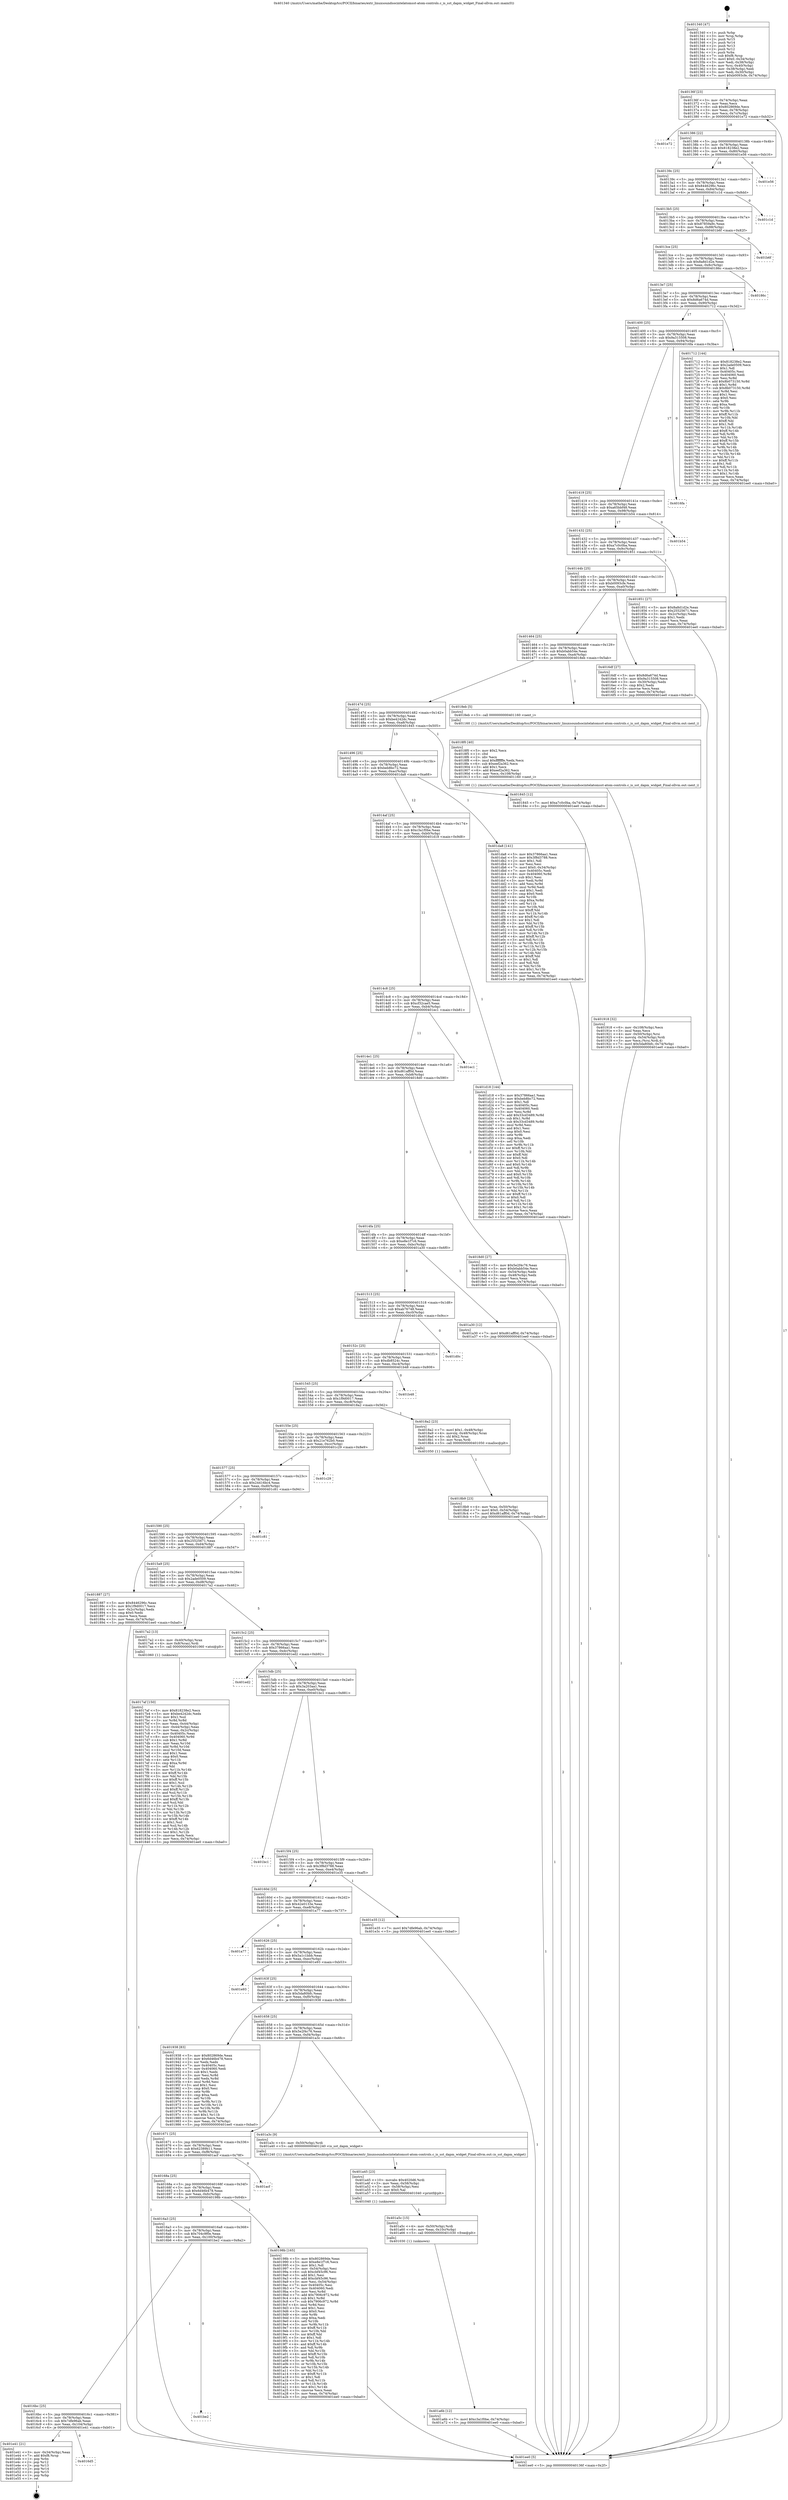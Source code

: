 digraph "0x401340" {
  label = "0x401340 (/mnt/c/Users/mathe/Desktop/tcc/POCII/binaries/extr_linuxsoundsocintelatomsst-atom-controls.c_is_sst_dapm_widget_Final-ollvm.out::main(0))"
  labelloc = "t"
  node[shape=record]

  Entry [label="",width=0.3,height=0.3,shape=circle,fillcolor=black,style=filled]
  "0x40136f" [label="{
     0x40136f [23]\l
     | [instrs]\l
     &nbsp;&nbsp;0x40136f \<+3\>: mov -0x74(%rbp),%eax\l
     &nbsp;&nbsp;0x401372 \<+2\>: mov %eax,%ecx\l
     &nbsp;&nbsp;0x401374 \<+6\>: sub $0x802869de,%ecx\l
     &nbsp;&nbsp;0x40137a \<+3\>: mov %eax,-0x78(%rbp)\l
     &nbsp;&nbsp;0x40137d \<+3\>: mov %ecx,-0x7c(%rbp)\l
     &nbsp;&nbsp;0x401380 \<+6\>: je 0000000000401e72 \<main+0xb32\>\l
  }"]
  "0x401e72" [label="{
     0x401e72\l
  }", style=dashed]
  "0x401386" [label="{
     0x401386 [22]\l
     | [instrs]\l
     &nbsp;&nbsp;0x401386 \<+5\>: jmp 000000000040138b \<main+0x4b\>\l
     &nbsp;&nbsp;0x40138b \<+3\>: mov -0x78(%rbp),%eax\l
     &nbsp;&nbsp;0x40138e \<+5\>: sub $0x818238e2,%eax\l
     &nbsp;&nbsp;0x401393 \<+3\>: mov %eax,-0x80(%rbp)\l
     &nbsp;&nbsp;0x401396 \<+6\>: je 0000000000401e56 \<main+0xb16\>\l
  }"]
  Exit [label="",width=0.3,height=0.3,shape=circle,fillcolor=black,style=filled,peripheries=2]
  "0x401e56" [label="{
     0x401e56\l
  }", style=dashed]
  "0x40139c" [label="{
     0x40139c [25]\l
     | [instrs]\l
     &nbsp;&nbsp;0x40139c \<+5\>: jmp 00000000004013a1 \<main+0x61\>\l
     &nbsp;&nbsp;0x4013a1 \<+3\>: mov -0x78(%rbp),%eax\l
     &nbsp;&nbsp;0x4013a4 \<+5\>: sub $0x8446296c,%eax\l
     &nbsp;&nbsp;0x4013a9 \<+6\>: mov %eax,-0x84(%rbp)\l
     &nbsp;&nbsp;0x4013af \<+6\>: je 0000000000401c1d \<main+0x8dd\>\l
  }"]
  "0x4016d5" [label="{
     0x4016d5\l
  }", style=dashed]
  "0x401c1d" [label="{
     0x401c1d\l
  }", style=dashed]
  "0x4013b5" [label="{
     0x4013b5 [25]\l
     | [instrs]\l
     &nbsp;&nbsp;0x4013b5 \<+5\>: jmp 00000000004013ba \<main+0x7a\>\l
     &nbsp;&nbsp;0x4013ba \<+3\>: mov -0x78(%rbp),%eax\l
     &nbsp;&nbsp;0x4013bd \<+5\>: sub $0x87859a9c,%eax\l
     &nbsp;&nbsp;0x4013c2 \<+6\>: mov %eax,-0x88(%rbp)\l
     &nbsp;&nbsp;0x4013c8 \<+6\>: je 0000000000401b6f \<main+0x82f\>\l
  }"]
  "0x401e41" [label="{
     0x401e41 [21]\l
     | [instrs]\l
     &nbsp;&nbsp;0x401e41 \<+3\>: mov -0x34(%rbp),%eax\l
     &nbsp;&nbsp;0x401e44 \<+7\>: add $0xf8,%rsp\l
     &nbsp;&nbsp;0x401e4b \<+1\>: pop %rbx\l
     &nbsp;&nbsp;0x401e4c \<+2\>: pop %r12\l
     &nbsp;&nbsp;0x401e4e \<+2\>: pop %r13\l
     &nbsp;&nbsp;0x401e50 \<+2\>: pop %r14\l
     &nbsp;&nbsp;0x401e52 \<+2\>: pop %r15\l
     &nbsp;&nbsp;0x401e54 \<+1\>: pop %rbp\l
     &nbsp;&nbsp;0x401e55 \<+1\>: ret\l
  }"]
  "0x401b6f" [label="{
     0x401b6f\l
  }", style=dashed]
  "0x4013ce" [label="{
     0x4013ce [25]\l
     | [instrs]\l
     &nbsp;&nbsp;0x4013ce \<+5\>: jmp 00000000004013d3 \<main+0x93\>\l
     &nbsp;&nbsp;0x4013d3 \<+3\>: mov -0x78(%rbp),%eax\l
     &nbsp;&nbsp;0x4013d6 \<+5\>: sub $0x8a8d1d2e,%eax\l
     &nbsp;&nbsp;0x4013db \<+6\>: mov %eax,-0x8c(%rbp)\l
     &nbsp;&nbsp;0x4013e1 \<+6\>: je 000000000040186c \<main+0x52c\>\l
  }"]
  "0x4016bc" [label="{
     0x4016bc [25]\l
     | [instrs]\l
     &nbsp;&nbsp;0x4016bc \<+5\>: jmp 00000000004016c1 \<main+0x381\>\l
     &nbsp;&nbsp;0x4016c1 \<+3\>: mov -0x78(%rbp),%eax\l
     &nbsp;&nbsp;0x4016c4 \<+5\>: sub $0x7dfe96ab,%eax\l
     &nbsp;&nbsp;0x4016c9 \<+6\>: mov %eax,-0x104(%rbp)\l
     &nbsp;&nbsp;0x4016cf \<+6\>: je 0000000000401e41 \<main+0xb01\>\l
  }"]
  "0x40186c" [label="{
     0x40186c\l
  }", style=dashed]
  "0x4013e7" [label="{
     0x4013e7 [25]\l
     | [instrs]\l
     &nbsp;&nbsp;0x4013e7 \<+5\>: jmp 00000000004013ec \<main+0xac\>\l
     &nbsp;&nbsp;0x4013ec \<+3\>: mov -0x78(%rbp),%eax\l
     &nbsp;&nbsp;0x4013ef \<+5\>: sub $0x8d6a674d,%eax\l
     &nbsp;&nbsp;0x4013f4 \<+6\>: mov %eax,-0x90(%rbp)\l
     &nbsp;&nbsp;0x4013fa \<+6\>: je 0000000000401712 \<main+0x3d2\>\l
  }"]
  "0x401be2" [label="{
     0x401be2\l
  }", style=dashed]
  "0x401712" [label="{
     0x401712 [144]\l
     | [instrs]\l
     &nbsp;&nbsp;0x401712 \<+5\>: mov $0x818238e2,%eax\l
     &nbsp;&nbsp;0x401717 \<+5\>: mov $0x2ade0509,%ecx\l
     &nbsp;&nbsp;0x40171c \<+2\>: mov $0x1,%dl\l
     &nbsp;&nbsp;0x40171e \<+7\>: mov 0x40405c,%esi\l
     &nbsp;&nbsp;0x401725 \<+7\>: mov 0x404060,%edi\l
     &nbsp;&nbsp;0x40172c \<+3\>: mov %esi,%r8d\l
     &nbsp;&nbsp;0x40172f \<+7\>: add $0x8b073150,%r8d\l
     &nbsp;&nbsp;0x401736 \<+4\>: sub $0x1,%r8d\l
     &nbsp;&nbsp;0x40173a \<+7\>: sub $0x8b073150,%r8d\l
     &nbsp;&nbsp;0x401741 \<+4\>: imul %r8d,%esi\l
     &nbsp;&nbsp;0x401745 \<+3\>: and $0x1,%esi\l
     &nbsp;&nbsp;0x401748 \<+3\>: cmp $0x0,%esi\l
     &nbsp;&nbsp;0x40174b \<+4\>: sete %r9b\l
     &nbsp;&nbsp;0x40174f \<+3\>: cmp $0xa,%edi\l
     &nbsp;&nbsp;0x401752 \<+4\>: setl %r10b\l
     &nbsp;&nbsp;0x401756 \<+3\>: mov %r9b,%r11b\l
     &nbsp;&nbsp;0x401759 \<+4\>: xor $0xff,%r11b\l
     &nbsp;&nbsp;0x40175d \<+3\>: mov %r10b,%bl\l
     &nbsp;&nbsp;0x401760 \<+3\>: xor $0xff,%bl\l
     &nbsp;&nbsp;0x401763 \<+3\>: xor $0x1,%dl\l
     &nbsp;&nbsp;0x401766 \<+3\>: mov %r11b,%r14b\l
     &nbsp;&nbsp;0x401769 \<+4\>: and $0xff,%r14b\l
     &nbsp;&nbsp;0x40176d \<+3\>: and %dl,%r9b\l
     &nbsp;&nbsp;0x401770 \<+3\>: mov %bl,%r15b\l
     &nbsp;&nbsp;0x401773 \<+4\>: and $0xff,%r15b\l
     &nbsp;&nbsp;0x401777 \<+3\>: and %dl,%r10b\l
     &nbsp;&nbsp;0x40177a \<+3\>: or %r9b,%r14b\l
     &nbsp;&nbsp;0x40177d \<+3\>: or %r10b,%r15b\l
     &nbsp;&nbsp;0x401780 \<+3\>: xor %r15b,%r14b\l
     &nbsp;&nbsp;0x401783 \<+3\>: or %bl,%r11b\l
     &nbsp;&nbsp;0x401786 \<+4\>: xor $0xff,%r11b\l
     &nbsp;&nbsp;0x40178a \<+3\>: or $0x1,%dl\l
     &nbsp;&nbsp;0x40178d \<+3\>: and %dl,%r11b\l
     &nbsp;&nbsp;0x401790 \<+3\>: or %r11b,%r14b\l
     &nbsp;&nbsp;0x401793 \<+4\>: test $0x1,%r14b\l
     &nbsp;&nbsp;0x401797 \<+3\>: cmovne %ecx,%eax\l
     &nbsp;&nbsp;0x40179a \<+3\>: mov %eax,-0x74(%rbp)\l
     &nbsp;&nbsp;0x40179d \<+5\>: jmp 0000000000401ee0 \<main+0xba0\>\l
  }"]
  "0x401400" [label="{
     0x401400 [25]\l
     | [instrs]\l
     &nbsp;&nbsp;0x401400 \<+5\>: jmp 0000000000401405 \<main+0xc5\>\l
     &nbsp;&nbsp;0x401405 \<+3\>: mov -0x78(%rbp),%eax\l
     &nbsp;&nbsp;0x401408 \<+5\>: sub $0x9a315508,%eax\l
     &nbsp;&nbsp;0x40140d \<+6\>: mov %eax,-0x94(%rbp)\l
     &nbsp;&nbsp;0x401413 \<+6\>: je 00000000004016fa \<main+0x3ba\>\l
  }"]
  "0x401a6b" [label="{
     0x401a6b [12]\l
     | [instrs]\l
     &nbsp;&nbsp;0x401a6b \<+7\>: movl $0xc3a1f0be,-0x74(%rbp)\l
     &nbsp;&nbsp;0x401a72 \<+5\>: jmp 0000000000401ee0 \<main+0xba0\>\l
  }"]
  "0x4016fa" [label="{
     0x4016fa\l
  }", style=dashed]
  "0x401419" [label="{
     0x401419 [25]\l
     | [instrs]\l
     &nbsp;&nbsp;0x401419 \<+5\>: jmp 000000000040141e \<main+0xde\>\l
     &nbsp;&nbsp;0x40141e \<+3\>: mov -0x78(%rbp),%eax\l
     &nbsp;&nbsp;0x401421 \<+5\>: sub $0xa65bbf48,%eax\l
     &nbsp;&nbsp;0x401426 \<+6\>: mov %eax,-0x98(%rbp)\l
     &nbsp;&nbsp;0x40142c \<+6\>: je 0000000000401b54 \<main+0x814\>\l
  }"]
  "0x401a5c" [label="{
     0x401a5c [15]\l
     | [instrs]\l
     &nbsp;&nbsp;0x401a5c \<+4\>: mov -0x50(%rbp),%rdi\l
     &nbsp;&nbsp;0x401a60 \<+6\>: mov %eax,-0x10c(%rbp)\l
     &nbsp;&nbsp;0x401a66 \<+5\>: call 0000000000401030 \<free@plt\>\l
     | [calls]\l
     &nbsp;&nbsp;0x401030 \{1\} (unknown)\l
  }"]
  "0x401b54" [label="{
     0x401b54\l
  }", style=dashed]
  "0x401432" [label="{
     0x401432 [25]\l
     | [instrs]\l
     &nbsp;&nbsp;0x401432 \<+5\>: jmp 0000000000401437 \<main+0xf7\>\l
     &nbsp;&nbsp;0x401437 \<+3\>: mov -0x78(%rbp),%eax\l
     &nbsp;&nbsp;0x40143a \<+5\>: sub $0xa7c0c0ba,%eax\l
     &nbsp;&nbsp;0x40143f \<+6\>: mov %eax,-0x9c(%rbp)\l
     &nbsp;&nbsp;0x401445 \<+6\>: je 0000000000401851 \<main+0x511\>\l
  }"]
  "0x401a45" [label="{
     0x401a45 [23]\l
     | [instrs]\l
     &nbsp;&nbsp;0x401a45 \<+10\>: movabs $0x4020d6,%rdi\l
     &nbsp;&nbsp;0x401a4f \<+3\>: mov %eax,-0x58(%rbp)\l
     &nbsp;&nbsp;0x401a52 \<+3\>: mov -0x58(%rbp),%esi\l
     &nbsp;&nbsp;0x401a55 \<+2\>: mov $0x0,%al\l
     &nbsp;&nbsp;0x401a57 \<+5\>: call 0000000000401040 \<printf@plt\>\l
     | [calls]\l
     &nbsp;&nbsp;0x401040 \{1\} (unknown)\l
  }"]
  "0x401851" [label="{
     0x401851 [27]\l
     | [instrs]\l
     &nbsp;&nbsp;0x401851 \<+5\>: mov $0x8a8d1d2e,%eax\l
     &nbsp;&nbsp;0x401856 \<+5\>: mov $0x25525671,%ecx\l
     &nbsp;&nbsp;0x40185b \<+3\>: mov -0x2c(%rbp),%edx\l
     &nbsp;&nbsp;0x40185e \<+3\>: cmp $0x1,%edx\l
     &nbsp;&nbsp;0x401861 \<+3\>: cmovl %ecx,%eax\l
     &nbsp;&nbsp;0x401864 \<+3\>: mov %eax,-0x74(%rbp)\l
     &nbsp;&nbsp;0x401867 \<+5\>: jmp 0000000000401ee0 \<main+0xba0\>\l
  }"]
  "0x40144b" [label="{
     0x40144b [25]\l
     | [instrs]\l
     &nbsp;&nbsp;0x40144b \<+5\>: jmp 0000000000401450 \<main+0x110\>\l
     &nbsp;&nbsp;0x401450 \<+3\>: mov -0x78(%rbp),%eax\l
     &nbsp;&nbsp;0x401453 \<+5\>: sub $0xb0093cfe,%eax\l
     &nbsp;&nbsp;0x401458 \<+6\>: mov %eax,-0xa0(%rbp)\l
     &nbsp;&nbsp;0x40145e \<+6\>: je 00000000004016df \<main+0x39f\>\l
  }"]
  "0x4016a3" [label="{
     0x4016a3 [25]\l
     | [instrs]\l
     &nbsp;&nbsp;0x4016a3 \<+5\>: jmp 00000000004016a8 \<main+0x368\>\l
     &nbsp;&nbsp;0x4016a8 \<+3\>: mov -0x78(%rbp),%eax\l
     &nbsp;&nbsp;0x4016ab \<+5\>: sub $0x704c9f0e,%eax\l
     &nbsp;&nbsp;0x4016b0 \<+6\>: mov %eax,-0x100(%rbp)\l
     &nbsp;&nbsp;0x4016b6 \<+6\>: je 0000000000401be2 \<main+0x8a2\>\l
  }"]
  "0x4016df" [label="{
     0x4016df [27]\l
     | [instrs]\l
     &nbsp;&nbsp;0x4016df \<+5\>: mov $0x8d6a674d,%eax\l
     &nbsp;&nbsp;0x4016e4 \<+5\>: mov $0x9a315508,%ecx\l
     &nbsp;&nbsp;0x4016e9 \<+3\>: mov -0x30(%rbp),%edx\l
     &nbsp;&nbsp;0x4016ec \<+3\>: cmp $0x2,%edx\l
     &nbsp;&nbsp;0x4016ef \<+3\>: cmovne %ecx,%eax\l
     &nbsp;&nbsp;0x4016f2 \<+3\>: mov %eax,-0x74(%rbp)\l
     &nbsp;&nbsp;0x4016f5 \<+5\>: jmp 0000000000401ee0 \<main+0xba0\>\l
  }"]
  "0x401464" [label="{
     0x401464 [25]\l
     | [instrs]\l
     &nbsp;&nbsp;0x401464 \<+5\>: jmp 0000000000401469 \<main+0x129\>\l
     &nbsp;&nbsp;0x401469 \<+3\>: mov -0x78(%rbp),%eax\l
     &nbsp;&nbsp;0x40146c \<+5\>: sub $0xb0abb54e,%eax\l
     &nbsp;&nbsp;0x401471 \<+6\>: mov %eax,-0xa4(%rbp)\l
     &nbsp;&nbsp;0x401477 \<+6\>: je 00000000004018eb \<main+0x5ab\>\l
  }"]
  "0x401ee0" [label="{
     0x401ee0 [5]\l
     | [instrs]\l
     &nbsp;&nbsp;0x401ee0 \<+5\>: jmp 000000000040136f \<main+0x2f\>\l
  }"]
  "0x401340" [label="{
     0x401340 [47]\l
     | [instrs]\l
     &nbsp;&nbsp;0x401340 \<+1\>: push %rbp\l
     &nbsp;&nbsp;0x401341 \<+3\>: mov %rsp,%rbp\l
     &nbsp;&nbsp;0x401344 \<+2\>: push %r15\l
     &nbsp;&nbsp;0x401346 \<+2\>: push %r14\l
     &nbsp;&nbsp;0x401348 \<+2\>: push %r13\l
     &nbsp;&nbsp;0x40134a \<+2\>: push %r12\l
     &nbsp;&nbsp;0x40134c \<+1\>: push %rbx\l
     &nbsp;&nbsp;0x40134d \<+7\>: sub $0xf8,%rsp\l
     &nbsp;&nbsp;0x401354 \<+7\>: movl $0x0,-0x34(%rbp)\l
     &nbsp;&nbsp;0x40135b \<+3\>: mov %edi,-0x38(%rbp)\l
     &nbsp;&nbsp;0x40135e \<+4\>: mov %rsi,-0x40(%rbp)\l
     &nbsp;&nbsp;0x401362 \<+3\>: mov -0x38(%rbp),%edi\l
     &nbsp;&nbsp;0x401365 \<+3\>: mov %edi,-0x30(%rbp)\l
     &nbsp;&nbsp;0x401368 \<+7\>: movl $0xb0093cfe,-0x74(%rbp)\l
  }"]
  "0x40198b" [label="{
     0x40198b [165]\l
     | [instrs]\l
     &nbsp;&nbsp;0x40198b \<+5\>: mov $0x802869de,%eax\l
     &nbsp;&nbsp;0x401990 \<+5\>: mov $0xe8e1f7c6,%ecx\l
     &nbsp;&nbsp;0x401995 \<+2\>: mov $0x1,%dl\l
     &nbsp;&nbsp;0x401997 \<+3\>: mov -0x54(%rbp),%esi\l
     &nbsp;&nbsp;0x40199a \<+6\>: sub $0xcbf45c96,%esi\l
     &nbsp;&nbsp;0x4019a0 \<+3\>: add $0x1,%esi\l
     &nbsp;&nbsp;0x4019a3 \<+6\>: add $0xcbf45c96,%esi\l
     &nbsp;&nbsp;0x4019a9 \<+3\>: mov %esi,-0x54(%rbp)\l
     &nbsp;&nbsp;0x4019ac \<+7\>: mov 0x40405c,%esi\l
     &nbsp;&nbsp;0x4019b3 \<+7\>: mov 0x404060,%edi\l
     &nbsp;&nbsp;0x4019ba \<+3\>: mov %esi,%r8d\l
     &nbsp;&nbsp;0x4019bd \<+7\>: add $0x7906c972,%r8d\l
     &nbsp;&nbsp;0x4019c4 \<+4\>: sub $0x1,%r8d\l
     &nbsp;&nbsp;0x4019c8 \<+7\>: sub $0x7906c972,%r8d\l
     &nbsp;&nbsp;0x4019cf \<+4\>: imul %r8d,%esi\l
     &nbsp;&nbsp;0x4019d3 \<+3\>: and $0x1,%esi\l
     &nbsp;&nbsp;0x4019d6 \<+3\>: cmp $0x0,%esi\l
     &nbsp;&nbsp;0x4019d9 \<+4\>: sete %r9b\l
     &nbsp;&nbsp;0x4019dd \<+3\>: cmp $0xa,%edi\l
     &nbsp;&nbsp;0x4019e0 \<+4\>: setl %r10b\l
     &nbsp;&nbsp;0x4019e4 \<+3\>: mov %r9b,%r11b\l
     &nbsp;&nbsp;0x4019e7 \<+4\>: xor $0xff,%r11b\l
     &nbsp;&nbsp;0x4019eb \<+3\>: mov %r10b,%bl\l
     &nbsp;&nbsp;0x4019ee \<+3\>: xor $0xff,%bl\l
     &nbsp;&nbsp;0x4019f1 \<+3\>: xor $0x1,%dl\l
     &nbsp;&nbsp;0x4019f4 \<+3\>: mov %r11b,%r14b\l
     &nbsp;&nbsp;0x4019f7 \<+4\>: and $0xff,%r14b\l
     &nbsp;&nbsp;0x4019fb \<+3\>: and %dl,%r9b\l
     &nbsp;&nbsp;0x4019fe \<+3\>: mov %bl,%r15b\l
     &nbsp;&nbsp;0x401a01 \<+4\>: and $0xff,%r15b\l
     &nbsp;&nbsp;0x401a05 \<+3\>: and %dl,%r10b\l
     &nbsp;&nbsp;0x401a08 \<+3\>: or %r9b,%r14b\l
     &nbsp;&nbsp;0x401a0b \<+3\>: or %r10b,%r15b\l
     &nbsp;&nbsp;0x401a0e \<+3\>: xor %r15b,%r14b\l
     &nbsp;&nbsp;0x401a11 \<+3\>: or %bl,%r11b\l
     &nbsp;&nbsp;0x401a14 \<+4\>: xor $0xff,%r11b\l
     &nbsp;&nbsp;0x401a18 \<+3\>: or $0x1,%dl\l
     &nbsp;&nbsp;0x401a1b \<+3\>: and %dl,%r11b\l
     &nbsp;&nbsp;0x401a1e \<+3\>: or %r11b,%r14b\l
     &nbsp;&nbsp;0x401a21 \<+4\>: test $0x1,%r14b\l
     &nbsp;&nbsp;0x401a25 \<+3\>: cmovne %ecx,%eax\l
     &nbsp;&nbsp;0x401a28 \<+3\>: mov %eax,-0x74(%rbp)\l
     &nbsp;&nbsp;0x401a2b \<+5\>: jmp 0000000000401ee0 \<main+0xba0\>\l
  }"]
  "0x4018eb" [label="{
     0x4018eb [5]\l
     | [instrs]\l
     &nbsp;&nbsp;0x4018eb \<+5\>: call 0000000000401160 \<next_i\>\l
     | [calls]\l
     &nbsp;&nbsp;0x401160 \{1\} (/mnt/c/Users/mathe/Desktop/tcc/POCII/binaries/extr_linuxsoundsocintelatomsst-atom-controls.c_is_sst_dapm_widget_Final-ollvm.out::next_i)\l
  }"]
  "0x40147d" [label="{
     0x40147d [25]\l
     | [instrs]\l
     &nbsp;&nbsp;0x40147d \<+5\>: jmp 0000000000401482 \<main+0x142\>\l
     &nbsp;&nbsp;0x401482 \<+3\>: mov -0x78(%rbp),%eax\l
     &nbsp;&nbsp;0x401485 \<+5\>: sub $0xbe4242dc,%eax\l
     &nbsp;&nbsp;0x40148a \<+6\>: mov %eax,-0xa8(%rbp)\l
     &nbsp;&nbsp;0x401490 \<+6\>: je 0000000000401845 \<main+0x505\>\l
  }"]
  "0x40168a" [label="{
     0x40168a [25]\l
     | [instrs]\l
     &nbsp;&nbsp;0x40168a \<+5\>: jmp 000000000040168f \<main+0x34f\>\l
     &nbsp;&nbsp;0x40168f \<+3\>: mov -0x78(%rbp),%eax\l
     &nbsp;&nbsp;0x401692 \<+5\>: sub $0x6d46b478,%eax\l
     &nbsp;&nbsp;0x401697 \<+6\>: mov %eax,-0xfc(%rbp)\l
     &nbsp;&nbsp;0x40169d \<+6\>: je 000000000040198b \<main+0x64b\>\l
  }"]
  "0x401845" [label="{
     0x401845 [12]\l
     | [instrs]\l
     &nbsp;&nbsp;0x401845 \<+7\>: movl $0xa7c0c0ba,-0x74(%rbp)\l
     &nbsp;&nbsp;0x40184c \<+5\>: jmp 0000000000401ee0 \<main+0xba0\>\l
  }"]
  "0x401496" [label="{
     0x401496 [25]\l
     | [instrs]\l
     &nbsp;&nbsp;0x401496 \<+5\>: jmp 000000000040149b \<main+0x15b\>\l
     &nbsp;&nbsp;0x40149b \<+3\>: mov -0x78(%rbp),%eax\l
     &nbsp;&nbsp;0x40149e \<+5\>: sub $0xbeb8bc72,%eax\l
     &nbsp;&nbsp;0x4014a3 \<+6\>: mov %eax,-0xac(%rbp)\l
     &nbsp;&nbsp;0x4014a9 \<+6\>: je 0000000000401da8 \<main+0xa68\>\l
  }"]
  "0x401acf" [label="{
     0x401acf\l
  }", style=dashed]
  "0x401da8" [label="{
     0x401da8 [141]\l
     | [instrs]\l
     &nbsp;&nbsp;0x401da8 \<+5\>: mov $0x37866aa1,%eax\l
     &nbsp;&nbsp;0x401dad \<+5\>: mov $0x3f8d3788,%ecx\l
     &nbsp;&nbsp;0x401db2 \<+2\>: mov $0x1,%dl\l
     &nbsp;&nbsp;0x401db4 \<+2\>: xor %esi,%esi\l
     &nbsp;&nbsp;0x401db6 \<+7\>: movl $0x0,-0x34(%rbp)\l
     &nbsp;&nbsp;0x401dbd \<+7\>: mov 0x40405c,%edi\l
     &nbsp;&nbsp;0x401dc4 \<+8\>: mov 0x404060,%r8d\l
     &nbsp;&nbsp;0x401dcc \<+3\>: sub $0x1,%esi\l
     &nbsp;&nbsp;0x401dcf \<+3\>: mov %edi,%r9d\l
     &nbsp;&nbsp;0x401dd2 \<+3\>: add %esi,%r9d\l
     &nbsp;&nbsp;0x401dd5 \<+4\>: imul %r9d,%edi\l
     &nbsp;&nbsp;0x401dd9 \<+3\>: and $0x1,%edi\l
     &nbsp;&nbsp;0x401ddc \<+3\>: cmp $0x0,%edi\l
     &nbsp;&nbsp;0x401ddf \<+4\>: sete %r10b\l
     &nbsp;&nbsp;0x401de3 \<+4\>: cmp $0xa,%r8d\l
     &nbsp;&nbsp;0x401de7 \<+4\>: setl %r11b\l
     &nbsp;&nbsp;0x401deb \<+3\>: mov %r10b,%bl\l
     &nbsp;&nbsp;0x401dee \<+3\>: xor $0xff,%bl\l
     &nbsp;&nbsp;0x401df1 \<+3\>: mov %r11b,%r14b\l
     &nbsp;&nbsp;0x401df4 \<+4\>: xor $0xff,%r14b\l
     &nbsp;&nbsp;0x401df8 \<+3\>: xor $0x1,%dl\l
     &nbsp;&nbsp;0x401dfb \<+3\>: mov %bl,%r15b\l
     &nbsp;&nbsp;0x401dfe \<+4\>: and $0xff,%r15b\l
     &nbsp;&nbsp;0x401e02 \<+3\>: and %dl,%r10b\l
     &nbsp;&nbsp;0x401e05 \<+3\>: mov %r14b,%r12b\l
     &nbsp;&nbsp;0x401e08 \<+4\>: and $0xff,%r12b\l
     &nbsp;&nbsp;0x401e0c \<+3\>: and %dl,%r11b\l
     &nbsp;&nbsp;0x401e0f \<+3\>: or %r10b,%r15b\l
     &nbsp;&nbsp;0x401e12 \<+3\>: or %r11b,%r12b\l
     &nbsp;&nbsp;0x401e15 \<+3\>: xor %r12b,%r15b\l
     &nbsp;&nbsp;0x401e18 \<+3\>: or %r14b,%bl\l
     &nbsp;&nbsp;0x401e1b \<+3\>: xor $0xff,%bl\l
     &nbsp;&nbsp;0x401e1e \<+3\>: or $0x1,%dl\l
     &nbsp;&nbsp;0x401e21 \<+2\>: and %dl,%bl\l
     &nbsp;&nbsp;0x401e23 \<+3\>: or %bl,%r15b\l
     &nbsp;&nbsp;0x401e26 \<+4\>: test $0x1,%r15b\l
     &nbsp;&nbsp;0x401e2a \<+3\>: cmovne %ecx,%eax\l
     &nbsp;&nbsp;0x401e2d \<+3\>: mov %eax,-0x74(%rbp)\l
     &nbsp;&nbsp;0x401e30 \<+5\>: jmp 0000000000401ee0 \<main+0xba0\>\l
  }"]
  "0x4014af" [label="{
     0x4014af [25]\l
     | [instrs]\l
     &nbsp;&nbsp;0x4014af \<+5\>: jmp 00000000004014b4 \<main+0x174\>\l
     &nbsp;&nbsp;0x4014b4 \<+3\>: mov -0x78(%rbp),%eax\l
     &nbsp;&nbsp;0x4014b7 \<+5\>: sub $0xc3a1f0be,%eax\l
     &nbsp;&nbsp;0x4014bc \<+6\>: mov %eax,-0xb0(%rbp)\l
     &nbsp;&nbsp;0x4014c2 \<+6\>: je 0000000000401d18 \<main+0x9d8\>\l
  }"]
  "0x401671" [label="{
     0x401671 [25]\l
     | [instrs]\l
     &nbsp;&nbsp;0x401671 \<+5\>: jmp 0000000000401676 \<main+0x336\>\l
     &nbsp;&nbsp;0x401676 \<+3\>: mov -0x78(%rbp),%eax\l
     &nbsp;&nbsp;0x401679 \<+5\>: sub $0x62389b11,%eax\l
     &nbsp;&nbsp;0x40167e \<+6\>: mov %eax,-0xf8(%rbp)\l
     &nbsp;&nbsp;0x401684 \<+6\>: je 0000000000401acf \<main+0x78f\>\l
  }"]
  "0x401d18" [label="{
     0x401d18 [144]\l
     | [instrs]\l
     &nbsp;&nbsp;0x401d18 \<+5\>: mov $0x37866aa1,%eax\l
     &nbsp;&nbsp;0x401d1d \<+5\>: mov $0xbeb8bc72,%ecx\l
     &nbsp;&nbsp;0x401d22 \<+2\>: mov $0x1,%dl\l
     &nbsp;&nbsp;0x401d24 \<+7\>: mov 0x40405c,%esi\l
     &nbsp;&nbsp;0x401d2b \<+7\>: mov 0x404060,%edi\l
     &nbsp;&nbsp;0x401d32 \<+3\>: mov %esi,%r8d\l
     &nbsp;&nbsp;0x401d35 \<+7\>: add $0x33cd3489,%r8d\l
     &nbsp;&nbsp;0x401d3c \<+4\>: sub $0x1,%r8d\l
     &nbsp;&nbsp;0x401d40 \<+7\>: sub $0x33cd3489,%r8d\l
     &nbsp;&nbsp;0x401d47 \<+4\>: imul %r8d,%esi\l
     &nbsp;&nbsp;0x401d4b \<+3\>: and $0x1,%esi\l
     &nbsp;&nbsp;0x401d4e \<+3\>: cmp $0x0,%esi\l
     &nbsp;&nbsp;0x401d51 \<+4\>: sete %r9b\l
     &nbsp;&nbsp;0x401d55 \<+3\>: cmp $0xa,%edi\l
     &nbsp;&nbsp;0x401d58 \<+4\>: setl %r10b\l
     &nbsp;&nbsp;0x401d5c \<+3\>: mov %r9b,%r11b\l
     &nbsp;&nbsp;0x401d5f \<+4\>: xor $0xff,%r11b\l
     &nbsp;&nbsp;0x401d63 \<+3\>: mov %r10b,%bl\l
     &nbsp;&nbsp;0x401d66 \<+3\>: xor $0xff,%bl\l
     &nbsp;&nbsp;0x401d69 \<+3\>: xor $0x0,%dl\l
     &nbsp;&nbsp;0x401d6c \<+3\>: mov %r11b,%r14b\l
     &nbsp;&nbsp;0x401d6f \<+4\>: and $0x0,%r14b\l
     &nbsp;&nbsp;0x401d73 \<+3\>: and %dl,%r9b\l
     &nbsp;&nbsp;0x401d76 \<+3\>: mov %bl,%r15b\l
     &nbsp;&nbsp;0x401d79 \<+4\>: and $0x0,%r15b\l
     &nbsp;&nbsp;0x401d7d \<+3\>: and %dl,%r10b\l
     &nbsp;&nbsp;0x401d80 \<+3\>: or %r9b,%r14b\l
     &nbsp;&nbsp;0x401d83 \<+3\>: or %r10b,%r15b\l
     &nbsp;&nbsp;0x401d86 \<+3\>: xor %r15b,%r14b\l
     &nbsp;&nbsp;0x401d89 \<+3\>: or %bl,%r11b\l
     &nbsp;&nbsp;0x401d8c \<+4\>: xor $0xff,%r11b\l
     &nbsp;&nbsp;0x401d90 \<+3\>: or $0x0,%dl\l
     &nbsp;&nbsp;0x401d93 \<+3\>: and %dl,%r11b\l
     &nbsp;&nbsp;0x401d96 \<+3\>: or %r11b,%r14b\l
     &nbsp;&nbsp;0x401d99 \<+4\>: test $0x1,%r14b\l
     &nbsp;&nbsp;0x401d9d \<+3\>: cmovne %ecx,%eax\l
     &nbsp;&nbsp;0x401da0 \<+3\>: mov %eax,-0x74(%rbp)\l
     &nbsp;&nbsp;0x401da3 \<+5\>: jmp 0000000000401ee0 \<main+0xba0\>\l
  }"]
  "0x4014c8" [label="{
     0x4014c8 [25]\l
     | [instrs]\l
     &nbsp;&nbsp;0x4014c8 \<+5\>: jmp 00000000004014cd \<main+0x18d\>\l
     &nbsp;&nbsp;0x4014cd \<+3\>: mov -0x78(%rbp),%eax\l
     &nbsp;&nbsp;0x4014d0 \<+5\>: sub $0xcf32cae5,%eax\l
     &nbsp;&nbsp;0x4014d5 \<+6\>: mov %eax,-0xb4(%rbp)\l
     &nbsp;&nbsp;0x4014db \<+6\>: je 0000000000401ec1 \<main+0xb81\>\l
  }"]
  "0x401a3c" [label="{
     0x401a3c [9]\l
     | [instrs]\l
     &nbsp;&nbsp;0x401a3c \<+4\>: mov -0x50(%rbp),%rdi\l
     &nbsp;&nbsp;0x401a40 \<+5\>: call 0000000000401240 \<is_sst_dapm_widget\>\l
     | [calls]\l
     &nbsp;&nbsp;0x401240 \{1\} (/mnt/c/Users/mathe/Desktop/tcc/POCII/binaries/extr_linuxsoundsocintelatomsst-atom-controls.c_is_sst_dapm_widget_Final-ollvm.out::is_sst_dapm_widget)\l
  }"]
  "0x401ec1" [label="{
     0x401ec1\l
  }", style=dashed]
  "0x4014e1" [label="{
     0x4014e1 [25]\l
     | [instrs]\l
     &nbsp;&nbsp;0x4014e1 \<+5\>: jmp 00000000004014e6 \<main+0x1a6\>\l
     &nbsp;&nbsp;0x4014e6 \<+3\>: mov -0x78(%rbp),%eax\l
     &nbsp;&nbsp;0x4014e9 \<+5\>: sub $0xd61aff0d,%eax\l
     &nbsp;&nbsp;0x4014ee \<+6\>: mov %eax,-0xb8(%rbp)\l
     &nbsp;&nbsp;0x4014f4 \<+6\>: je 00000000004018d0 \<main+0x590\>\l
  }"]
  "0x401658" [label="{
     0x401658 [25]\l
     | [instrs]\l
     &nbsp;&nbsp;0x401658 \<+5\>: jmp 000000000040165d \<main+0x31d\>\l
     &nbsp;&nbsp;0x40165d \<+3\>: mov -0x78(%rbp),%eax\l
     &nbsp;&nbsp;0x401660 \<+5\>: sub $0x5e2f4c76,%eax\l
     &nbsp;&nbsp;0x401665 \<+6\>: mov %eax,-0xf4(%rbp)\l
     &nbsp;&nbsp;0x40166b \<+6\>: je 0000000000401a3c \<main+0x6fc\>\l
  }"]
  "0x4018d0" [label="{
     0x4018d0 [27]\l
     | [instrs]\l
     &nbsp;&nbsp;0x4018d0 \<+5\>: mov $0x5e2f4c76,%eax\l
     &nbsp;&nbsp;0x4018d5 \<+5\>: mov $0xb0abb54e,%ecx\l
     &nbsp;&nbsp;0x4018da \<+3\>: mov -0x54(%rbp),%edx\l
     &nbsp;&nbsp;0x4018dd \<+3\>: cmp -0x48(%rbp),%edx\l
     &nbsp;&nbsp;0x4018e0 \<+3\>: cmovl %ecx,%eax\l
     &nbsp;&nbsp;0x4018e3 \<+3\>: mov %eax,-0x74(%rbp)\l
     &nbsp;&nbsp;0x4018e6 \<+5\>: jmp 0000000000401ee0 \<main+0xba0\>\l
  }"]
  "0x4014fa" [label="{
     0x4014fa [25]\l
     | [instrs]\l
     &nbsp;&nbsp;0x4014fa \<+5\>: jmp 00000000004014ff \<main+0x1bf\>\l
     &nbsp;&nbsp;0x4014ff \<+3\>: mov -0x78(%rbp),%eax\l
     &nbsp;&nbsp;0x401502 \<+5\>: sub $0xe8e1f7c6,%eax\l
     &nbsp;&nbsp;0x401507 \<+6\>: mov %eax,-0xbc(%rbp)\l
     &nbsp;&nbsp;0x40150d \<+6\>: je 0000000000401a30 \<main+0x6f0\>\l
  }"]
  "0x401938" [label="{
     0x401938 [83]\l
     | [instrs]\l
     &nbsp;&nbsp;0x401938 \<+5\>: mov $0x802869de,%eax\l
     &nbsp;&nbsp;0x40193d \<+5\>: mov $0x6d46b478,%ecx\l
     &nbsp;&nbsp;0x401942 \<+2\>: xor %edx,%edx\l
     &nbsp;&nbsp;0x401944 \<+7\>: mov 0x40405c,%esi\l
     &nbsp;&nbsp;0x40194b \<+7\>: mov 0x404060,%edi\l
     &nbsp;&nbsp;0x401952 \<+3\>: sub $0x1,%edx\l
     &nbsp;&nbsp;0x401955 \<+3\>: mov %esi,%r8d\l
     &nbsp;&nbsp;0x401958 \<+3\>: add %edx,%r8d\l
     &nbsp;&nbsp;0x40195b \<+4\>: imul %r8d,%esi\l
     &nbsp;&nbsp;0x40195f \<+3\>: and $0x1,%esi\l
     &nbsp;&nbsp;0x401962 \<+3\>: cmp $0x0,%esi\l
     &nbsp;&nbsp;0x401965 \<+4\>: sete %r9b\l
     &nbsp;&nbsp;0x401969 \<+3\>: cmp $0xa,%edi\l
     &nbsp;&nbsp;0x40196c \<+4\>: setl %r10b\l
     &nbsp;&nbsp;0x401970 \<+3\>: mov %r9b,%r11b\l
     &nbsp;&nbsp;0x401973 \<+3\>: and %r10b,%r11b\l
     &nbsp;&nbsp;0x401976 \<+3\>: xor %r10b,%r9b\l
     &nbsp;&nbsp;0x401979 \<+3\>: or %r9b,%r11b\l
     &nbsp;&nbsp;0x40197c \<+4\>: test $0x1,%r11b\l
     &nbsp;&nbsp;0x401980 \<+3\>: cmovne %ecx,%eax\l
     &nbsp;&nbsp;0x401983 \<+3\>: mov %eax,-0x74(%rbp)\l
     &nbsp;&nbsp;0x401986 \<+5\>: jmp 0000000000401ee0 \<main+0xba0\>\l
  }"]
  "0x401a30" [label="{
     0x401a30 [12]\l
     | [instrs]\l
     &nbsp;&nbsp;0x401a30 \<+7\>: movl $0xd61aff0d,-0x74(%rbp)\l
     &nbsp;&nbsp;0x401a37 \<+5\>: jmp 0000000000401ee0 \<main+0xba0\>\l
  }"]
  "0x401513" [label="{
     0x401513 [25]\l
     | [instrs]\l
     &nbsp;&nbsp;0x401513 \<+5\>: jmp 0000000000401518 \<main+0x1d8\>\l
     &nbsp;&nbsp;0x401518 \<+3\>: mov -0x78(%rbp),%eax\l
     &nbsp;&nbsp;0x40151b \<+5\>: sub $0xab76748,%eax\l
     &nbsp;&nbsp;0x401520 \<+6\>: mov %eax,-0xc0(%rbp)\l
     &nbsp;&nbsp;0x401526 \<+6\>: je 0000000000401d0c \<main+0x9cc\>\l
  }"]
  "0x40163f" [label="{
     0x40163f [25]\l
     | [instrs]\l
     &nbsp;&nbsp;0x40163f \<+5\>: jmp 0000000000401644 \<main+0x304\>\l
     &nbsp;&nbsp;0x401644 \<+3\>: mov -0x78(%rbp),%eax\l
     &nbsp;&nbsp;0x401647 \<+5\>: sub $0x5da80bfc,%eax\l
     &nbsp;&nbsp;0x40164c \<+6\>: mov %eax,-0xf0(%rbp)\l
     &nbsp;&nbsp;0x401652 \<+6\>: je 0000000000401938 \<main+0x5f8\>\l
  }"]
  "0x401d0c" [label="{
     0x401d0c\l
  }", style=dashed]
  "0x40152c" [label="{
     0x40152c [25]\l
     | [instrs]\l
     &nbsp;&nbsp;0x40152c \<+5\>: jmp 0000000000401531 \<main+0x1f1\>\l
     &nbsp;&nbsp;0x401531 \<+3\>: mov -0x78(%rbp),%eax\l
     &nbsp;&nbsp;0x401534 \<+5\>: sub $0xdb8524c,%eax\l
     &nbsp;&nbsp;0x401539 \<+6\>: mov %eax,-0xc4(%rbp)\l
     &nbsp;&nbsp;0x40153f \<+6\>: je 0000000000401b48 \<main+0x808\>\l
  }"]
  "0x401e93" [label="{
     0x401e93\l
  }", style=dashed]
  "0x401b48" [label="{
     0x401b48\l
  }", style=dashed]
  "0x401545" [label="{
     0x401545 [25]\l
     | [instrs]\l
     &nbsp;&nbsp;0x401545 \<+5\>: jmp 000000000040154a \<main+0x20a\>\l
     &nbsp;&nbsp;0x40154a \<+3\>: mov -0x78(%rbp),%eax\l
     &nbsp;&nbsp;0x40154d \<+5\>: sub $0x1f9d0017,%eax\l
     &nbsp;&nbsp;0x401552 \<+6\>: mov %eax,-0xc8(%rbp)\l
     &nbsp;&nbsp;0x401558 \<+6\>: je 00000000004018a2 \<main+0x562\>\l
  }"]
  "0x401626" [label="{
     0x401626 [25]\l
     | [instrs]\l
     &nbsp;&nbsp;0x401626 \<+5\>: jmp 000000000040162b \<main+0x2eb\>\l
     &nbsp;&nbsp;0x40162b \<+3\>: mov -0x78(%rbp),%eax\l
     &nbsp;&nbsp;0x40162e \<+5\>: sub $0x5a1c1bbb,%eax\l
     &nbsp;&nbsp;0x401633 \<+6\>: mov %eax,-0xec(%rbp)\l
     &nbsp;&nbsp;0x401639 \<+6\>: je 0000000000401e93 \<main+0xb53\>\l
  }"]
  "0x4018a2" [label="{
     0x4018a2 [23]\l
     | [instrs]\l
     &nbsp;&nbsp;0x4018a2 \<+7\>: movl $0x1,-0x48(%rbp)\l
     &nbsp;&nbsp;0x4018a9 \<+4\>: movslq -0x48(%rbp),%rax\l
     &nbsp;&nbsp;0x4018ad \<+4\>: shl $0x2,%rax\l
     &nbsp;&nbsp;0x4018b1 \<+3\>: mov %rax,%rdi\l
     &nbsp;&nbsp;0x4018b4 \<+5\>: call 0000000000401050 \<malloc@plt\>\l
     | [calls]\l
     &nbsp;&nbsp;0x401050 \{1\} (unknown)\l
  }"]
  "0x40155e" [label="{
     0x40155e [25]\l
     | [instrs]\l
     &nbsp;&nbsp;0x40155e \<+5\>: jmp 0000000000401563 \<main+0x223\>\l
     &nbsp;&nbsp;0x401563 \<+3\>: mov -0x78(%rbp),%eax\l
     &nbsp;&nbsp;0x401566 \<+5\>: sub $0x21e762b0,%eax\l
     &nbsp;&nbsp;0x40156b \<+6\>: mov %eax,-0xcc(%rbp)\l
     &nbsp;&nbsp;0x401571 \<+6\>: je 0000000000401c29 \<main+0x8e9\>\l
  }"]
  "0x401a77" [label="{
     0x401a77\l
  }", style=dashed]
  "0x401c29" [label="{
     0x401c29\l
  }", style=dashed]
  "0x401577" [label="{
     0x401577 [25]\l
     | [instrs]\l
     &nbsp;&nbsp;0x401577 \<+5\>: jmp 000000000040157c \<main+0x23c\>\l
     &nbsp;&nbsp;0x40157c \<+3\>: mov -0x78(%rbp),%eax\l
     &nbsp;&nbsp;0x40157f \<+5\>: sub $0x24416bc4,%eax\l
     &nbsp;&nbsp;0x401584 \<+6\>: mov %eax,-0xd0(%rbp)\l
     &nbsp;&nbsp;0x40158a \<+6\>: je 0000000000401c81 \<main+0x941\>\l
  }"]
  "0x40160d" [label="{
     0x40160d [25]\l
     | [instrs]\l
     &nbsp;&nbsp;0x40160d \<+5\>: jmp 0000000000401612 \<main+0x2d2\>\l
     &nbsp;&nbsp;0x401612 \<+3\>: mov -0x78(%rbp),%eax\l
     &nbsp;&nbsp;0x401615 \<+5\>: sub $0x42e0133e,%eax\l
     &nbsp;&nbsp;0x40161a \<+6\>: mov %eax,-0xe8(%rbp)\l
     &nbsp;&nbsp;0x401620 \<+6\>: je 0000000000401a77 \<main+0x737\>\l
  }"]
  "0x401c81" [label="{
     0x401c81\l
  }", style=dashed]
  "0x401590" [label="{
     0x401590 [25]\l
     | [instrs]\l
     &nbsp;&nbsp;0x401590 \<+5\>: jmp 0000000000401595 \<main+0x255\>\l
     &nbsp;&nbsp;0x401595 \<+3\>: mov -0x78(%rbp),%eax\l
     &nbsp;&nbsp;0x401598 \<+5\>: sub $0x25525671,%eax\l
     &nbsp;&nbsp;0x40159d \<+6\>: mov %eax,-0xd4(%rbp)\l
     &nbsp;&nbsp;0x4015a3 \<+6\>: je 0000000000401887 \<main+0x547\>\l
  }"]
  "0x401e35" [label="{
     0x401e35 [12]\l
     | [instrs]\l
     &nbsp;&nbsp;0x401e35 \<+7\>: movl $0x7dfe96ab,-0x74(%rbp)\l
     &nbsp;&nbsp;0x401e3c \<+5\>: jmp 0000000000401ee0 \<main+0xba0\>\l
  }"]
  "0x401887" [label="{
     0x401887 [27]\l
     | [instrs]\l
     &nbsp;&nbsp;0x401887 \<+5\>: mov $0x8446296c,%eax\l
     &nbsp;&nbsp;0x40188c \<+5\>: mov $0x1f9d0017,%ecx\l
     &nbsp;&nbsp;0x401891 \<+3\>: mov -0x2c(%rbp),%edx\l
     &nbsp;&nbsp;0x401894 \<+3\>: cmp $0x0,%edx\l
     &nbsp;&nbsp;0x401897 \<+3\>: cmove %ecx,%eax\l
     &nbsp;&nbsp;0x40189a \<+3\>: mov %eax,-0x74(%rbp)\l
     &nbsp;&nbsp;0x40189d \<+5\>: jmp 0000000000401ee0 \<main+0xba0\>\l
  }"]
  "0x4015a9" [label="{
     0x4015a9 [25]\l
     | [instrs]\l
     &nbsp;&nbsp;0x4015a9 \<+5\>: jmp 00000000004015ae \<main+0x26e\>\l
     &nbsp;&nbsp;0x4015ae \<+3\>: mov -0x78(%rbp),%eax\l
     &nbsp;&nbsp;0x4015b1 \<+5\>: sub $0x2ade0509,%eax\l
     &nbsp;&nbsp;0x4015b6 \<+6\>: mov %eax,-0xd8(%rbp)\l
     &nbsp;&nbsp;0x4015bc \<+6\>: je 00000000004017a2 \<main+0x462\>\l
  }"]
  "0x4015f4" [label="{
     0x4015f4 [25]\l
     | [instrs]\l
     &nbsp;&nbsp;0x4015f4 \<+5\>: jmp 00000000004015f9 \<main+0x2b9\>\l
     &nbsp;&nbsp;0x4015f9 \<+3\>: mov -0x78(%rbp),%eax\l
     &nbsp;&nbsp;0x4015fc \<+5\>: sub $0x3f8d3788,%eax\l
     &nbsp;&nbsp;0x401601 \<+6\>: mov %eax,-0xe4(%rbp)\l
     &nbsp;&nbsp;0x401607 \<+6\>: je 0000000000401e35 \<main+0xaf5\>\l
  }"]
  "0x4017a2" [label="{
     0x4017a2 [13]\l
     | [instrs]\l
     &nbsp;&nbsp;0x4017a2 \<+4\>: mov -0x40(%rbp),%rax\l
     &nbsp;&nbsp;0x4017a6 \<+4\>: mov 0x8(%rax),%rdi\l
     &nbsp;&nbsp;0x4017aa \<+5\>: call 0000000000401060 \<atoi@plt\>\l
     | [calls]\l
     &nbsp;&nbsp;0x401060 \{1\} (unknown)\l
  }"]
  "0x4015c2" [label="{
     0x4015c2 [25]\l
     | [instrs]\l
     &nbsp;&nbsp;0x4015c2 \<+5\>: jmp 00000000004015c7 \<main+0x287\>\l
     &nbsp;&nbsp;0x4015c7 \<+3\>: mov -0x78(%rbp),%eax\l
     &nbsp;&nbsp;0x4015ca \<+5\>: sub $0x37866aa1,%eax\l
     &nbsp;&nbsp;0x4015cf \<+6\>: mov %eax,-0xdc(%rbp)\l
     &nbsp;&nbsp;0x4015d5 \<+6\>: je 0000000000401ed2 \<main+0xb92\>\l
  }"]
  "0x4017af" [label="{
     0x4017af [150]\l
     | [instrs]\l
     &nbsp;&nbsp;0x4017af \<+5\>: mov $0x818238e2,%ecx\l
     &nbsp;&nbsp;0x4017b4 \<+5\>: mov $0xbe4242dc,%edx\l
     &nbsp;&nbsp;0x4017b9 \<+3\>: mov $0x1,%sil\l
     &nbsp;&nbsp;0x4017bc \<+3\>: xor %r8d,%r8d\l
     &nbsp;&nbsp;0x4017bf \<+3\>: mov %eax,-0x44(%rbp)\l
     &nbsp;&nbsp;0x4017c2 \<+3\>: mov -0x44(%rbp),%eax\l
     &nbsp;&nbsp;0x4017c5 \<+3\>: mov %eax,-0x2c(%rbp)\l
     &nbsp;&nbsp;0x4017c8 \<+7\>: mov 0x40405c,%eax\l
     &nbsp;&nbsp;0x4017cf \<+8\>: mov 0x404060,%r9d\l
     &nbsp;&nbsp;0x4017d7 \<+4\>: sub $0x1,%r8d\l
     &nbsp;&nbsp;0x4017db \<+3\>: mov %eax,%r10d\l
     &nbsp;&nbsp;0x4017de \<+3\>: add %r8d,%r10d\l
     &nbsp;&nbsp;0x4017e1 \<+4\>: imul %r10d,%eax\l
     &nbsp;&nbsp;0x4017e5 \<+3\>: and $0x1,%eax\l
     &nbsp;&nbsp;0x4017e8 \<+3\>: cmp $0x0,%eax\l
     &nbsp;&nbsp;0x4017eb \<+4\>: sete %r11b\l
     &nbsp;&nbsp;0x4017ef \<+4\>: cmp $0xa,%r9d\l
     &nbsp;&nbsp;0x4017f3 \<+3\>: setl %bl\l
     &nbsp;&nbsp;0x4017f6 \<+3\>: mov %r11b,%r14b\l
     &nbsp;&nbsp;0x4017f9 \<+4\>: xor $0xff,%r14b\l
     &nbsp;&nbsp;0x4017fd \<+3\>: mov %bl,%r15b\l
     &nbsp;&nbsp;0x401800 \<+4\>: xor $0xff,%r15b\l
     &nbsp;&nbsp;0x401804 \<+4\>: xor $0x1,%sil\l
     &nbsp;&nbsp;0x401808 \<+3\>: mov %r14b,%r12b\l
     &nbsp;&nbsp;0x40180b \<+4\>: and $0xff,%r12b\l
     &nbsp;&nbsp;0x40180f \<+3\>: and %sil,%r11b\l
     &nbsp;&nbsp;0x401812 \<+3\>: mov %r15b,%r13b\l
     &nbsp;&nbsp;0x401815 \<+4\>: and $0xff,%r13b\l
     &nbsp;&nbsp;0x401819 \<+3\>: and %sil,%bl\l
     &nbsp;&nbsp;0x40181c \<+3\>: or %r11b,%r12b\l
     &nbsp;&nbsp;0x40181f \<+3\>: or %bl,%r13b\l
     &nbsp;&nbsp;0x401822 \<+3\>: xor %r13b,%r12b\l
     &nbsp;&nbsp;0x401825 \<+3\>: or %r15b,%r14b\l
     &nbsp;&nbsp;0x401828 \<+4\>: xor $0xff,%r14b\l
     &nbsp;&nbsp;0x40182c \<+4\>: or $0x1,%sil\l
     &nbsp;&nbsp;0x401830 \<+3\>: and %sil,%r14b\l
     &nbsp;&nbsp;0x401833 \<+3\>: or %r14b,%r12b\l
     &nbsp;&nbsp;0x401836 \<+4\>: test $0x1,%r12b\l
     &nbsp;&nbsp;0x40183a \<+3\>: cmovne %edx,%ecx\l
     &nbsp;&nbsp;0x40183d \<+3\>: mov %ecx,-0x74(%rbp)\l
     &nbsp;&nbsp;0x401840 \<+5\>: jmp 0000000000401ee0 \<main+0xba0\>\l
  }"]
  "0x4018b9" [label="{
     0x4018b9 [23]\l
     | [instrs]\l
     &nbsp;&nbsp;0x4018b9 \<+4\>: mov %rax,-0x50(%rbp)\l
     &nbsp;&nbsp;0x4018bd \<+7\>: movl $0x0,-0x54(%rbp)\l
     &nbsp;&nbsp;0x4018c4 \<+7\>: movl $0xd61aff0d,-0x74(%rbp)\l
     &nbsp;&nbsp;0x4018cb \<+5\>: jmp 0000000000401ee0 \<main+0xba0\>\l
  }"]
  "0x4018f0" [label="{
     0x4018f0 [40]\l
     | [instrs]\l
     &nbsp;&nbsp;0x4018f0 \<+5\>: mov $0x2,%ecx\l
     &nbsp;&nbsp;0x4018f5 \<+1\>: cltd\l
     &nbsp;&nbsp;0x4018f6 \<+2\>: idiv %ecx\l
     &nbsp;&nbsp;0x4018f8 \<+6\>: imul $0xfffffffe,%edx,%ecx\l
     &nbsp;&nbsp;0x4018fe \<+6\>: sub $0xeef2a362,%ecx\l
     &nbsp;&nbsp;0x401904 \<+3\>: add $0x1,%ecx\l
     &nbsp;&nbsp;0x401907 \<+6\>: add $0xeef2a362,%ecx\l
     &nbsp;&nbsp;0x40190d \<+6\>: mov %ecx,-0x108(%rbp)\l
     &nbsp;&nbsp;0x401913 \<+5\>: call 0000000000401160 \<next_i\>\l
     | [calls]\l
     &nbsp;&nbsp;0x401160 \{1\} (/mnt/c/Users/mathe/Desktop/tcc/POCII/binaries/extr_linuxsoundsocintelatomsst-atom-controls.c_is_sst_dapm_widget_Final-ollvm.out::next_i)\l
  }"]
  "0x401918" [label="{
     0x401918 [32]\l
     | [instrs]\l
     &nbsp;&nbsp;0x401918 \<+6\>: mov -0x108(%rbp),%ecx\l
     &nbsp;&nbsp;0x40191e \<+3\>: imul %eax,%ecx\l
     &nbsp;&nbsp;0x401921 \<+4\>: mov -0x50(%rbp),%rsi\l
     &nbsp;&nbsp;0x401925 \<+4\>: movslq -0x54(%rbp),%rdi\l
     &nbsp;&nbsp;0x401929 \<+3\>: mov %ecx,(%rsi,%rdi,4)\l
     &nbsp;&nbsp;0x40192c \<+7\>: movl $0x5da80bfc,-0x74(%rbp)\l
     &nbsp;&nbsp;0x401933 \<+5\>: jmp 0000000000401ee0 \<main+0xba0\>\l
  }"]
  "0x401bc1" [label="{
     0x401bc1\l
  }", style=dashed]
  "0x401ed2" [label="{
     0x401ed2\l
  }", style=dashed]
  "0x4015db" [label="{
     0x4015db [25]\l
     | [instrs]\l
     &nbsp;&nbsp;0x4015db \<+5\>: jmp 00000000004015e0 \<main+0x2a0\>\l
     &nbsp;&nbsp;0x4015e0 \<+3\>: mov -0x78(%rbp),%eax\l
     &nbsp;&nbsp;0x4015e3 \<+5\>: sub $0x3a203aa1,%eax\l
     &nbsp;&nbsp;0x4015e8 \<+6\>: mov %eax,-0xe0(%rbp)\l
     &nbsp;&nbsp;0x4015ee \<+6\>: je 0000000000401bc1 \<main+0x881\>\l
  }"]
  Entry -> "0x401340" [label=" 1"]
  "0x40136f" -> "0x401e72" [label=" 0"]
  "0x40136f" -> "0x401386" [label=" 18"]
  "0x401e41" -> Exit [label=" 1"]
  "0x401386" -> "0x401e56" [label=" 0"]
  "0x401386" -> "0x40139c" [label=" 18"]
  "0x4016bc" -> "0x4016d5" [label=" 0"]
  "0x40139c" -> "0x401c1d" [label=" 0"]
  "0x40139c" -> "0x4013b5" [label=" 18"]
  "0x4016bc" -> "0x401e41" [label=" 1"]
  "0x4013b5" -> "0x401b6f" [label=" 0"]
  "0x4013b5" -> "0x4013ce" [label=" 18"]
  "0x4016a3" -> "0x4016bc" [label=" 1"]
  "0x4013ce" -> "0x40186c" [label=" 0"]
  "0x4013ce" -> "0x4013e7" [label=" 18"]
  "0x4016a3" -> "0x401be2" [label=" 0"]
  "0x4013e7" -> "0x401712" [label=" 1"]
  "0x4013e7" -> "0x401400" [label=" 17"]
  "0x401e35" -> "0x401ee0" [label=" 1"]
  "0x401400" -> "0x4016fa" [label=" 0"]
  "0x401400" -> "0x401419" [label=" 17"]
  "0x401da8" -> "0x401ee0" [label=" 1"]
  "0x401419" -> "0x401b54" [label=" 0"]
  "0x401419" -> "0x401432" [label=" 17"]
  "0x401d18" -> "0x401ee0" [label=" 1"]
  "0x401432" -> "0x401851" [label=" 1"]
  "0x401432" -> "0x40144b" [label=" 16"]
  "0x401a6b" -> "0x401ee0" [label=" 1"]
  "0x40144b" -> "0x4016df" [label=" 1"]
  "0x40144b" -> "0x401464" [label=" 15"]
  "0x4016df" -> "0x401ee0" [label=" 1"]
  "0x401340" -> "0x40136f" [label=" 1"]
  "0x401ee0" -> "0x40136f" [label=" 17"]
  "0x401712" -> "0x401ee0" [label=" 1"]
  "0x401a5c" -> "0x401a6b" [label=" 1"]
  "0x401464" -> "0x4018eb" [label=" 1"]
  "0x401464" -> "0x40147d" [label=" 14"]
  "0x401a45" -> "0x401a5c" [label=" 1"]
  "0x40147d" -> "0x401845" [label=" 1"]
  "0x40147d" -> "0x401496" [label=" 13"]
  "0x401a30" -> "0x401ee0" [label=" 1"]
  "0x401496" -> "0x401da8" [label=" 1"]
  "0x401496" -> "0x4014af" [label=" 12"]
  "0x40198b" -> "0x401ee0" [label=" 1"]
  "0x4014af" -> "0x401d18" [label=" 1"]
  "0x4014af" -> "0x4014c8" [label=" 11"]
  "0x40168a" -> "0x40198b" [label=" 1"]
  "0x4014c8" -> "0x401ec1" [label=" 0"]
  "0x4014c8" -> "0x4014e1" [label=" 11"]
  "0x401a3c" -> "0x401a45" [label=" 1"]
  "0x4014e1" -> "0x4018d0" [label=" 2"]
  "0x4014e1" -> "0x4014fa" [label=" 9"]
  "0x401671" -> "0x401acf" [label=" 0"]
  "0x4014fa" -> "0x401a30" [label=" 1"]
  "0x4014fa" -> "0x401513" [label=" 8"]
  "0x40168a" -> "0x4016a3" [label=" 1"]
  "0x401513" -> "0x401d0c" [label=" 0"]
  "0x401513" -> "0x40152c" [label=" 8"]
  "0x401658" -> "0x401a3c" [label=" 1"]
  "0x40152c" -> "0x401b48" [label=" 0"]
  "0x40152c" -> "0x401545" [label=" 8"]
  "0x401671" -> "0x40168a" [label=" 2"]
  "0x401545" -> "0x4018a2" [label=" 1"]
  "0x401545" -> "0x40155e" [label=" 7"]
  "0x40163f" -> "0x401658" [label=" 3"]
  "0x40155e" -> "0x401c29" [label=" 0"]
  "0x40155e" -> "0x401577" [label=" 7"]
  "0x40163f" -> "0x401938" [label=" 1"]
  "0x401577" -> "0x401c81" [label=" 0"]
  "0x401577" -> "0x401590" [label=" 7"]
  "0x401626" -> "0x40163f" [label=" 4"]
  "0x401590" -> "0x401887" [label=" 1"]
  "0x401590" -> "0x4015a9" [label=" 6"]
  "0x401626" -> "0x401e93" [label=" 0"]
  "0x4015a9" -> "0x4017a2" [label=" 1"]
  "0x4015a9" -> "0x4015c2" [label=" 5"]
  "0x4017a2" -> "0x4017af" [label=" 1"]
  "0x4017af" -> "0x401ee0" [label=" 1"]
  "0x401845" -> "0x401ee0" [label=" 1"]
  "0x401851" -> "0x401ee0" [label=" 1"]
  "0x401887" -> "0x401ee0" [label=" 1"]
  "0x4018a2" -> "0x4018b9" [label=" 1"]
  "0x4018b9" -> "0x401ee0" [label=" 1"]
  "0x4018d0" -> "0x401ee0" [label=" 2"]
  "0x4018eb" -> "0x4018f0" [label=" 1"]
  "0x4018f0" -> "0x401918" [label=" 1"]
  "0x401918" -> "0x401ee0" [label=" 1"]
  "0x40160d" -> "0x401626" [label=" 4"]
  "0x4015c2" -> "0x401ed2" [label=" 0"]
  "0x4015c2" -> "0x4015db" [label=" 5"]
  "0x40160d" -> "0x401a77" [label=" 0"]
  "0x4015db" -> "0x401bc1" [label=" 0"]
  "0x4015db" -> "0x4015f4" [label=" 5"]
  "0x401938" -> "0x401ee0" [label=" 1"]
  "0x4015f4" -> "0x401e35" [label=" 1"]
  "0x4015f4" -> "0x40160d" [label=" 4"]
  "0x401658" -> "0x401671" [label=" 2"]
}
